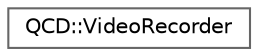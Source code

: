digraph "Graphical Class Hierarchy"
{
 // LATEX_PDF_SIZE
  bgcolor="transparent";
  edge [fontname=Helvetica,fontsize=10,labelfontname=Helvetica,labelfontsize=10];
  node [fontname=Helvetica,fontsize=10,shape=box,height=0.2,width=0.4];
  rankdir="LR";
  Node0 [label="QCD::VideoRecorder",height=0.2,width=0.4,color="grey40", fillcolor="white", style="filled",URL="$classQCD_1_1VideoRecorder.html",tooltip=" "];
}
